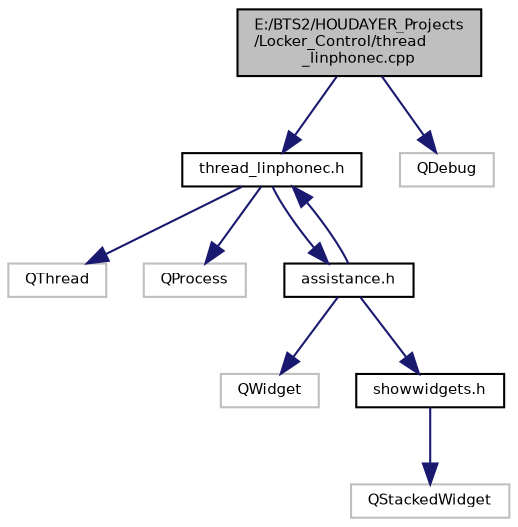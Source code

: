 digraph "E:/BTS2/HOUDAYER_Projects/Locker_Control/thread_linphonec.cpp"
{
 // INTERACTIVE_SVG=YES
  bgcolor="transparent";
  edge [fontname="Helvetica",fontsize="7",labelfontname="Helvetica",labelfontsize="7"];
  node [fontname="Helvetica",fontsize="7",shape=record];
  Node1 [label="E:/BTS2/HOUDAYER_Projects\l/Locker_Control/thread\l_linphonec.cpp",height=0.2,width=0.4,color="black", fillcolor="grey75", style="filled", fontcolor="black"];
  Node1 -> Node2 [color="midnightblue",fontsize="7",style="solid",fontname="Helvetica"];
  Node2 [label="thread_linphonec.h",height=0.2,width=0.4,color="black",URL="$thread__linphonec_8h.html"];
  Node2 -> Node3 [color="midnightblue",fontsize="7",style="solid",fontname="Helvetica"];
  Node3 [label="QThread",height=0.2,width=0.4,color="grey75"];
  Node2 -> Node4 [color="midnightblue",fontsize="7",style="solid",fontname="Helvetica"];
  Node4 [label="QProcess",height=0.2,width=0.4,color="grey75"];
  Node2 -> Node5 [color="midnightblue",fontsize="7",style="solid",fontname="Helvetica"];
  Node5 [label="assistance.h",height=0.2,width=0.4,color="black",URL="$assistance_8h.html"];
  Node5 -> Node6 [color="midnightblue",fontsize="7",style="solid",fontname="Helvetica"];
  Node6 [label="QWidget",height=0.2,width=0.4,color="grey75"];
  Node5 -> Node7 [color="midnightblue",fontsize="7",style="solid",fontname="Helvetica"];
  Node7 [label="showwidgets.h",height=0.2,width=0.4,color="black",URL="$showwidgets_8h.html"];
  Node7 -> Node8 [color="midnightblue",fontsize="7",style="solid",fontname="Helvetica"];
  Node8 [label="QStackedWidget",height=0.2,width=0.4,color="grey75"];
  Node5 -> Node2 [color="midnightblue",fontsize="7",style="solid",fontname="Helvetica"];
  Node1 -> Node9 [color="midnightblue",fontsize="7",style="solid",fontname="Helvetica"];
  Node9 [label="QDebug",height=0.2,width=0.4,color="grey75"];
}
